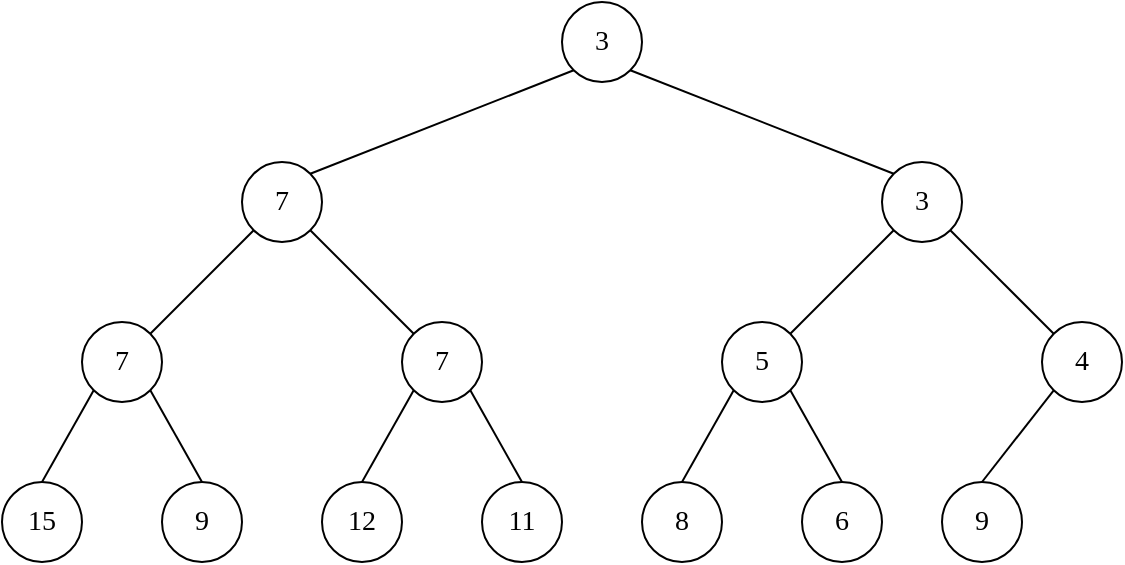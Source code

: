 <mxfile version="14.6.12" type="device"><diagram id="lnFgNK39G9xBSSno8P5S" name="Page-1"><mxGraphModel dx="585" dy="693" grid="1" gridSize="10" guides="1" tooltips="1" connect="1" arrows="1" fold="1" page="1" pageScale="1" pageWidth="850" pageHeight="1100" math="0" shadow="0"><root><mxCell id="0"/><mxCell id="1" parent="0"/><mxCell id="1bElzlJFtejaEfSOUPIU-1" value="12" style="ellipse;whiteSpace=wrap;html=1;fontFamily=source serif pro;fontSize=14;" vertex="1" parent="1"><mxGeometry x="410" y="280" width="40" height="40" as="geometry"/></mxCell><mxCell id="1bElzlJFtejaEfSOUPIU-2" value="9" style="ellipse;whiteSpace=wrap;html=1;fontFamily=source serif pro;fontSize=14;" vertex="1" parent="1"><mxGeometry x="330" y="280" width="40" height="40" as="geometry"/></mxCell><mxCell id="1bElzlJFtejaEfSOUPIU-3" value="15" style="ellipse;whiteSpace=wrap;html=1;fontFamily=source serif pro;fontSize=14;" vertex="1" parent="1"><mxGeometry x="250" y="280" width="40" height="40" as="geometry"/></mxCell><mxCell id="1bElzlJFtejaEfSOUPIU-4" value="4" style="ellipse;whiteSpace=wrap;html=1;fontFamily=source serif pro;fontSize=14;" vertex="1" parent="1"><mxGeometry x="770" y="200" width="40" height="40" as="geometry"/></mxCell><mxCell id="1bElzlJFtejaEfSOUPIU-5" value="5" style="ellipse;whiteSpace=wrap;html=1;fontFamily=source serif pro;fontSize=14;" vertex="1" parent="1"><mxGeometry x="610" y="200" width="40" height="40" as="geometry"/></mxCell><mxCell id="1bElzlJFtejaEfSOUPIU-6" value="7" style="ellipse;whiteSpace=wrap;html=1;fontFamily=source serif pro;fontSize=14;" vertex="1" parent="1"><mxGeometry x="450" y="200" width="40" height="40" as="geometry"/></mxCell><mxCell id="1bElzlJFtejaEfSOUPIU-7" value="7" style="ellipse;whiteSpace=wrap;html=1;fontFamily=source serif pro;fontSize=14;" vertex="1" parent="1"><mxGeometry x="290" y="200" width="40" height="40" as="geometry"/></mxCell><mxCell id="1bElzlJFtejaEfSOUPIU-8" value="7" style="ellipse;whiteSpace=wrap;html=1;fontFamily=source serif pro;fontSize=14;" vertex="1" parent="1"><mxGeometry x="370" y="120" width="40" height="40" as="geometry"/></mxCell><mxCell id="1bElzlJFtejaEfSOUPIU-9" value="3" style="ellipse;whiteSpace=wrap;html=1;fontFamily=source serif pro;fontSize=14;" vertex="1" parent="1"><mxGeometry x="690" y="120" width="40" height="40" as="geometry"/></mxCell><mxCell id="1bElzlJFtejaEfSOUPIU-10" value="3" style="ellipse;whiteSpace=wrap;html=1;fontFamily=source serif pro;fontSize=14;" vertex="1" parent="1"><mxGeometry x="530" y="40" width="40" height="40" as="geometry"/></mxCell><mxCell id="1bElzlJFtejaEfSOUPIU-11" value="" style="endArrow=none;html=1;fontFamily=source serif pro;entryX=0;entryY=1;entryDx=0;entryDy=0;exitX=1;exitY=0;exitDx=0;exitDy=0;" edge="1" parent="1" source="1bElzlJFtejaEfSOUPIU-8" target="1bElzlJFtejaEfSOUPIU-10"><mxGeometry width="50" height="50" relative="1" as="geometry"><mxPoint x="440" y="290" as="sourcePoint"/><mxPoint x="490" y="240" as="targetPoint"/></mxGeometry></mxCell><mxCell id="1bElzlJFtejaEfSOUPIU-12" value="" style="endArrow=none;html=1;fontFamily=source serif pro;entryX=1;entryY=1;entryDx=0;entryDy=0;exitX=0;exitY=0;exitDx=0;exitDy=0;" edge="1" parent="1" source="1bElzlJFtejaEfSOUPIU-9" target="1bElzlJFtejaEfSOUPIU-10"><mxGeometry width="50" height="50" relative="1" as="geometry"><mxPoint x="440" y="290" as="sourcePoint"/><mxPoint x="490" y="240" as="targetPoint"/></mxGeometry></mxCell><mxCell id="1bElzlJFtejaEfSOUPIU-13" value="" style="endArrow=none;html=1;fontFamily=source serif pro;entryX=0;entryY=1;entryDx=0;entryDy=0;exitX=1;exitY=0;exitDx=0;exitDy=0;" edge="1" parent="1" source="1bElzlJFtejaEfSOUPIU-7" target="1bElzlJFtejaEfSOUPIU-8"><mxGeometry width="50" height="50" relative="1" as="geometry"><mxPoint x="440" y="290" as="sourcePoint"/><mxPoint x="490" y="240" as="targetPoint"/></mxGeometry></mxCell><mxCell id="1bElzlJFtejaEfSOUPIU-14" value="" style="endArrow=none;html=1;fontFamily=source serif pro;entryX=1;entryY=1;entryDx=0;entryDy=0;exitX=0;exitY=0;exitDx=0;exitDy=0;" edge="1" parent="1" source="1bElzlJFtejaEfSOUPIU-6" target="1bElzlJFtejaEfSOUPIU-8"><mxGeometry width="50" height="50" relative="1" as="geometry"><mxPoint x="440" y="290" as="sourcePoint"/><mxPoint x="490" y="240" as="targetPoint"/></mxGeometry></mxCell><mxCell id="1bElzlJFtejaEfSOUPIU-15" value="" style="endArrow=none;html=1;fontFamily=source serif pro;entryX=0;entryY=1;entryDx=0;entryDy=0;exitX=1;exitY=0;exitDx=0;exitDy=0;" edge="1" parent="1" source="1bElzlJFtejaEfSOUPIU-5" target="1bElzlJFtejaEfSOUPIU-9"><mxGeometry width="50" height="50" relative="1" as="geometry"><mxPoint x="440" y="290" as="sourcePoint"/><mxPoint x="490" y="240" as="targetPoint"/></mxGeometry></mxCell><mxCell id="1bElzlJFtejaEfSOUPIU-16" value="" style="endArrow=none;html=1;fontFamily=source serif pro;entryX=1;entryY=1;entryDx=0;entryDy=0;exitX=0;exitY=0;exitDx=0;exitDy=0;" edge="1" parent="1" source="1bElzlJFtejaEfSOUPIU-4" target="1bElzlJFtejaEfSOUPIU-9"><mxGeometry width="50" height="50" relative="1" as="geometry"><mxPoint x="440" y="290" as="sourcePoint"/><mxPoint x="490" y="240" as="targetPoint"/></mxGeometry></mxCell><mxCell id="1bElzlJFtejaEfSOUPIU-17" value="" style="endArrow=none;html=1;fontFamily=source serif pro;exitX=0.5;exitY=0;exitDx=0;exitDy=0;entryX=0;entryY=1;entryDx=0;entryDy=0;" edge="1" parent="1" source="1bElzlJFtejaEfSOUPIU-3" target="1bElzlJFtejaEfSOUPIU-7"><mxGeometry width="50" height="50" relative="1" as="geometry"><mxPoint x="440" y="290" as="sourcePoint"/><mxPoint x="310" y="270" as="targetPoint"/></mxGeometry></mxCell><mxCell id="1bElzlJFtejaEfSOUPIU-18" value="" style="endArrow=none;html=1;fontFamily=source serif pro;entryX=1;entryY=1;entryDx=0;entryDy=0;exitX=0.5;exitY=0;exitDx=0;exitDy=0;" edge="1" parent="1" source="1bElzlJFtejaEfSOUPIU-2" target="1bElzlJFtejaEfSOUPIU-7"><mxGeometry width="50" height="50" relative="1" as="geometry"><mxPoint x="440" y="290" as="sourcePoint"/><mxPoint x="490" y="240" as="targetPoint"/></mxGeometry></mxCell><mxCell id="1bElzlJFtejaEfSOUPIU-19" value="" style="endArrow=none;html=1;fontFamily=source serif pro;entryX=0;entryY=1;entryDx=0;entryDy=0;exitX=0.5;exitY=0;exitDx=0;exitDy=0;" edge="1" parent="1" source="1bElzlJFtejaEfSOUPIU-1" target="1bElzlJFtejaEfSOUPIU-6"><mxGeometry width="50" height="50" relative="1" as="geometry"><mxPoint x="440" y="290" as="sourcePoint"/><mxPoint x="490" y="240" as="targetPoint"/></mxGeometry></mxCell><mxCell id="1bElzlJFtejaEfSOUPIU-20" value="11" style="ellipse;whiteSpace=wrap;html=1;fontFamily=source serif pro;fontSize=14;" vertex="1" parent="1"><mxGeometry x="490" y="280" width="40" height="40" as="geometry"/></mxCell><mxCell id="1bElzlJFtejaEfSOUPIU-21" value="" style="endArrow=none;html=1;fontFamily=source serif pro;entryX=1;entryY=1;entryDx=0;entryDy=0;exitX=0.5;exitY=0;exitDx=0;exitDy=0;" edge="1" parent="1" source="1bElzlJFtejaEfSOUPIU-20"><mxGeometry width="50" height="50" relative="1" as="geometry"><mxPoint x="600" y="290" as="sourcePoint"/><mxPoint x="484.142" y="234.142" as="targetPoint"/></mxGeometry></mxCell><mxCell id="1bElzlJFtejaEfSOUPIU-22" value="8" style="ellipse;whiteSpace=wrap;html=1;fontFamily=source serif pro;fontSize=14;" vertex="1" parent="1"><mxGeometry x="570" y="280" width="40" height="40" as="geometry"/></mxCell><mxCell id="1bElzlJFtejaEfSOUPIU-23" value="" style="endArrow=none;html=1;fontFamily=source serif pro;entryX=0;entryY=1;entryDx=0;entryDy=0;exitX=0.5;exitY=0;exitDx=0;exitDy=0;" edge="1" parent="1" source="1bElzlJFtejaEfSOUPIU-22"><mxGeometry width="50" height="50" relative="1" as="geometry"><mxPoint x="600" y="290" as="sourcePoint"/><mxPoint x="615.858" y="234.142" as="targetPoint"/></mxGeometry></mxCell><mxCell id="1bElzlJFtejaEfSOUPIU-24" value="6" style="ellipse;whiteSpace=wrap;html=1;fontFamily=source serif pro;fontSize=14;" vertex="1" parent="1"><mxGeometry x="650" y="280" width="40" height="40" as="geometry"/></mxCell><mxCell id="1bElzlJFtejaEfSOUPIU-25" value="" style="endArrow=none;html=1;fontFamily=source serif pro;entryX=1;entryY=1;entryDx=0;entryDy=0;exitX=0.5;exitY=0;exitDx=0;exitDy=0;" edge="1" parent="1" source="1bElzlJFtejaEfSOUPIU-24"><mxGeometry width="50" height="50" relative="1" as="geometry"><mxPoint x="760" y="290" as="sourcePoint"/><mxPoint x="644.142" y="234.142" as="targetPoint"/></mxGeometry></mxCell><mxCell id="1bElzlJFtejaEfSOUPIU-47" value="9" style="ellipse;whiteSpace=wrap;html=1;fontFamily=source serif pro;fontSize=14;" vertex="1" parent="1"><mxGeometry x="720" y="280" width="40" height="40" as="geometry"/></mxCell><mxCell id="1bElzlJFtejaEfSOUPIU-48" value="" style="endArrow=none;html=1;fontFamily=source serif pro;exitX=0;exitY=1;exitDx=0;exitDy=0;entryX=0.5;entryY=0;entryDx=0;entryDy=0;" edge="1" parent="1" source="1bElzlJFtejaEfSOUPIU-4" target="1bElzlJFtejaEfSOUPIU-47"><mxGeometry width="50" height="50" relative="1" as="geometry"><mxPoint x="785.858" y="215.858" as="sourcePoint"/><mxPoint x="750" y="280" as="targetPoint"/></mxGeometry></mxCell></root></mxGraphModel></diagram></mxfile>